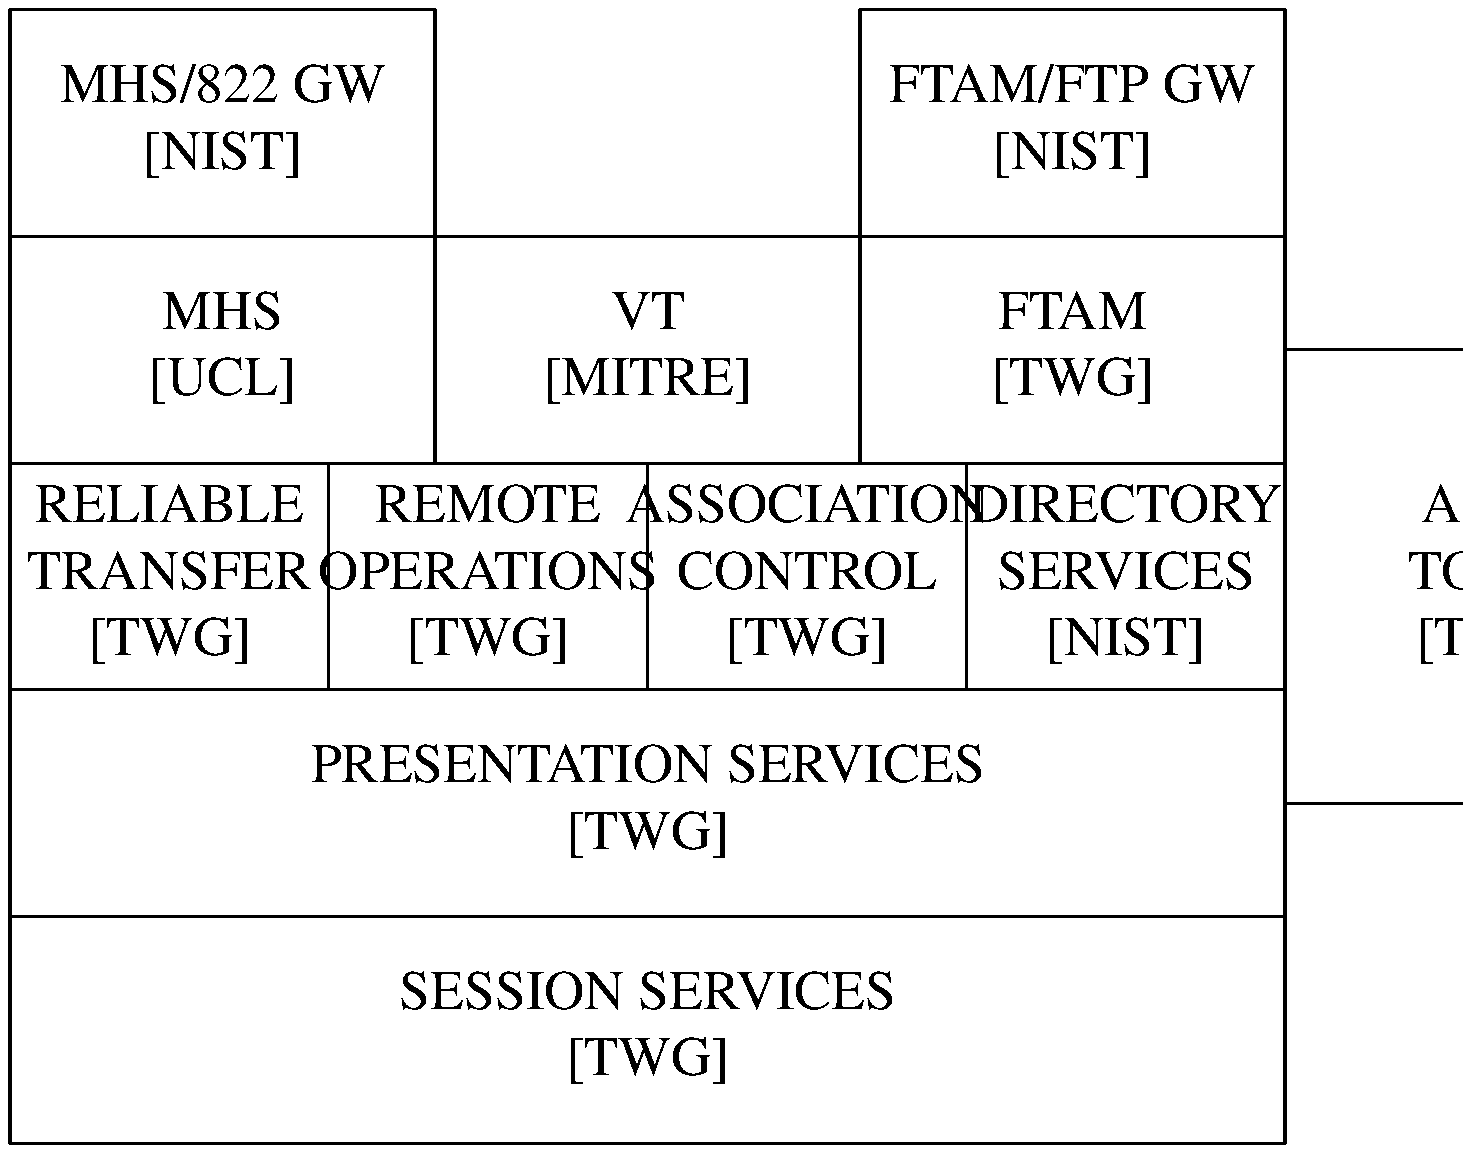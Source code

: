 .PS 8.5i
.ps 20
boxht = 4*boxht/5
## figure T-15
B1:	box "SESSION SERVICES" "" "[TWG]" width 3*boxwid
##
B2:	box "PRESENTATION SERVICES" "" "[TWG]" width 3*boxwid with .sw at B1.nw
##
B3:	box "ASN.1" "" "TOOLS" "" "[TWG]" \
		with .se at (B1.ne.x+boxwid, B1.ne.y+boxht/2) height 2*boxht
##
B4:	box "DIRECTORY" "" "SERVICES" "" "[NIST]" with .se at B2.ne \
		width 3*boxwid/4
B6:	box "ASSOCIATION" "" "CONTROL" "" "[TWG]" with .ne at B4.nw width 3*boxwid/4
B7:	box "REMOTE" "" "OPERATIONS" "" "[TWG]" with .ne at B6.nw width 3*boxwid/4
B8:	box "RELIABLE" "" "TRANSFER"  "" "[TWG]" with .ne at B7.nw width 3*boxwid/4
##
B9:	box "FTAM" "" "[TWG]" with .se at B4.ne
B10:	box "VT" "" "[MITRE]" with .e at B9.w
B11:	box "MHS" "" "[UCL]" with .e at B10.w
##
B12:	box "FTAM/FTP GW" "" "[NIST]" with .s at B9.n
B13:	box "MHS/822 GW" "" "[NIST]" with .s at B11.n
##
.PE
